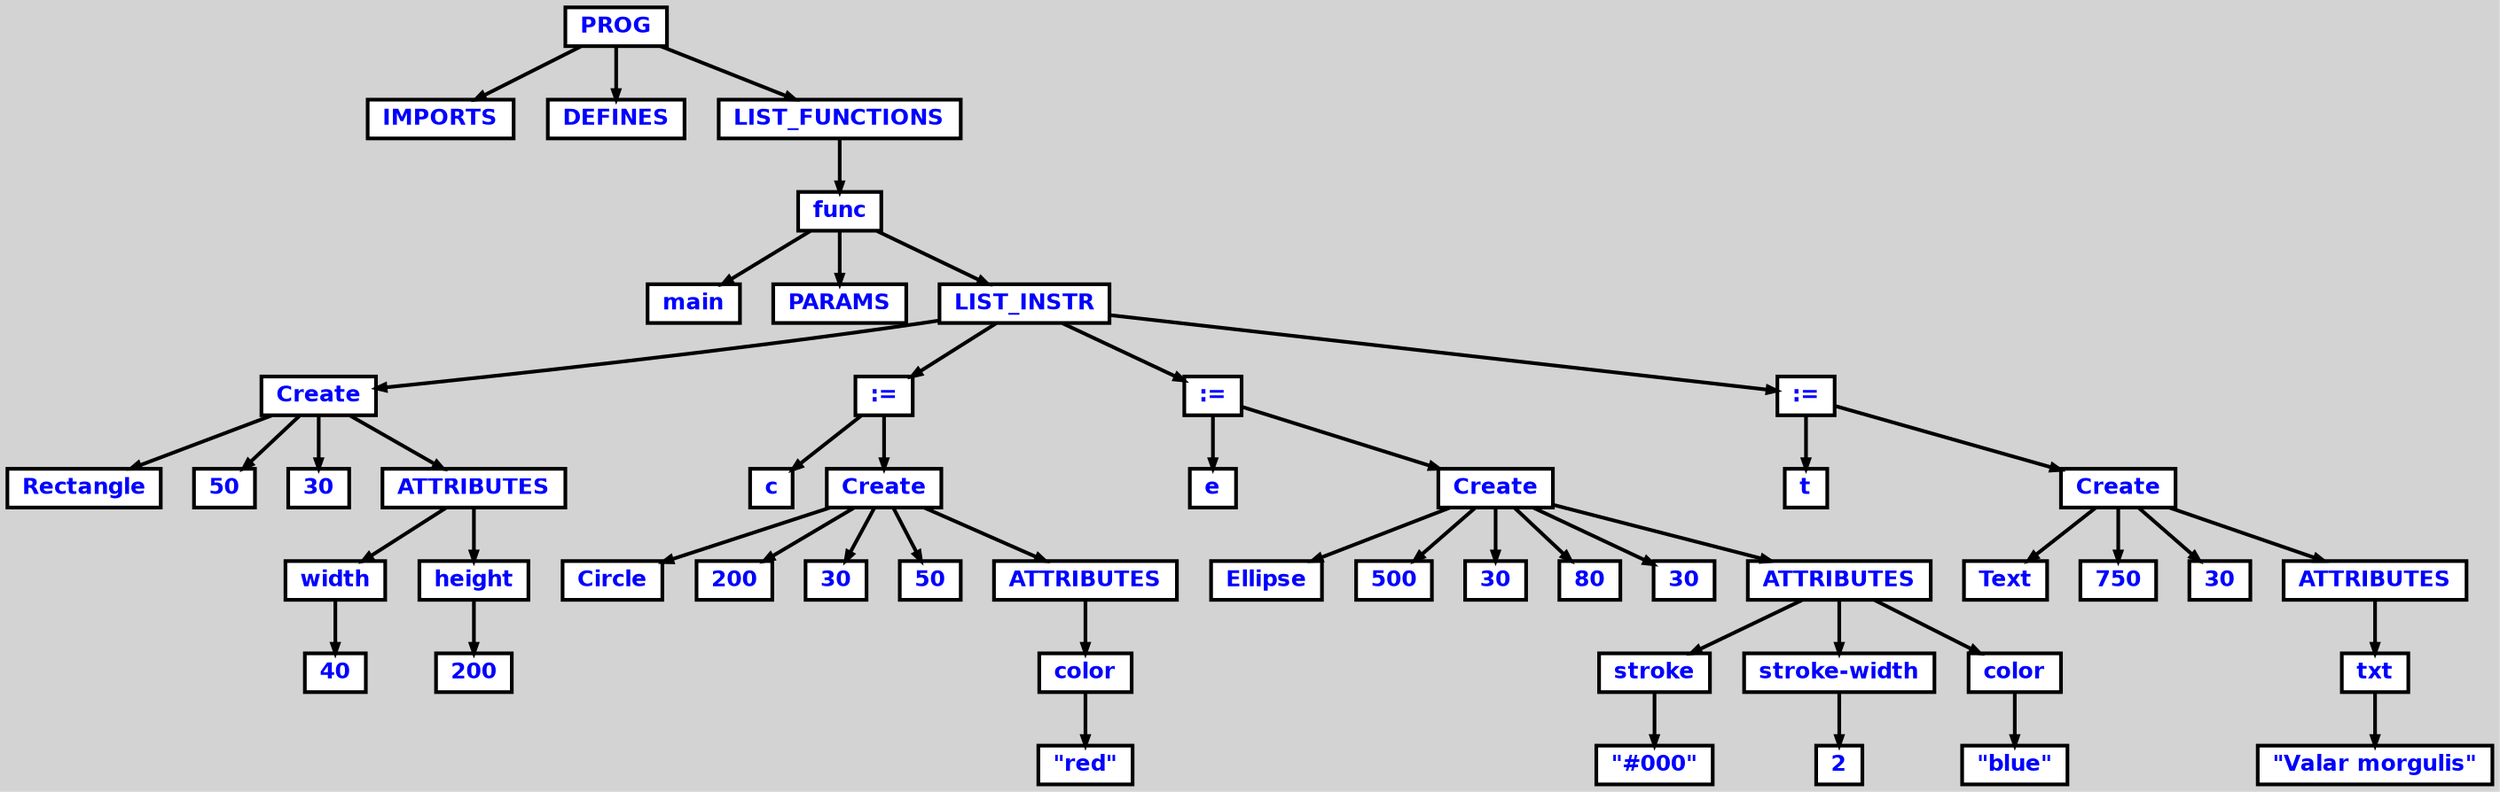 digraph {

	ordering=out;
	ranksep=.4;
	bgcolor="lightgrey"; node [shape=box, fixedsize=false, fontsize=12, fontname="Helvetica-bold", fontcolor="blue"
		width=.25, height=.25, color="black", fillcolor="white", style="filled, solid, bold"];
	edge [arrowsize=.5, color="black", style="bold"]

  n0 [label="PROG"];
  n1 [label="IMPORTS"];
  n2 [label="DEFINES"];
  n3 [label="LIST_FUNCTIONS"];
  n3 [label="LIST_FUNCTIONS"];
  n4 [label="func"];
  n4 [label="func"];
  n5 [label="main"];
  n6 [label="PARAMS"];
  n7 [label="LIST_INSTR"];
  n7 [label="LIST_INSTR"];
  n8 [label="Create"];
  n8 [label="Create"];
  n9 [label="Rectangle"];
  n10 [label="50"];
  n11 [label="30"];
  n12 [label="ATTRIBUTES"];
  n12 [label="ATTRIBUTES"];
  n13 [label="width"];
  n13 [label="width"];
  n14 [label="40"];
  n15 [label="height"];
  n15 [label="height"];
  n16 [label="200"];
  n17 [label=":="];
  n17 [label=":="];
  n18 [label="c"];
  n19 [label="Create"];
  n19 [label="Create"];
  n20 [label="Circle"];
  n21 [label="200"];
  n22 [label="30"];
  n23 [label="50"];
  n24 [label="ATTRIBUTES"];
  n24 [label="ATTRIBUTES"];
  n25 [label="color"];
  n25 [label="color"];
  n26 [label="\"red\""];
  n27 [label=":="];
  n27 [label=":="];
  n28 [label="e"];
  n29 [label="Create"];
  n29 [label="Create"];
  n30 [label="Ellipse"];
  n31 [label="500"];
  n32 [label="30"];
  n33 [label="80"];
  n34 [label="30"];
  n35 [label="ATTRIBUTES"];
  n35 [label="ATTRIBUTES"];
  n36 [label="stroke"];
  n36 [label="stroke"];
  n37 [label="\"#000\""];
  n38 [label="stroke-width"];
  n38 [label="stroke-width"];
  n39 [label="2"];
  n40 [label="color"];
  n40 [label="color"];
  n41 [label="\"blue\""];
  n42 [label=":="];
  n42 [label=":="];
  n43 [label="t"];
  n44 [label="Create"];
  n44 [label="Create"];
  n45 [label="Text"];
  n46 [label="750"];
  n47 [label="30"];
  n48 [label="ATTRIBUTES"];
  n48 [label="ATTRIBUTES"];
  n49 [label="txt"];
  n49 [label="txt"];
  n50 [label="\"Valar morgulis\""];

  n0 -> n1 // "PROG" -> "IMPORTS"
  n0 -> n2 // "PROG" -> "DEFINES"
  n0 -> n3 // "PROG" -> "LIST_FUNCTIONS"
  n3 -> n4 // "LIST_FUNCTIONS" -> "func"
  n4 -> n5 // "func" -> "main"
  n4 -> n6 // "func" -> "PARAMS"
  n4 -> n7 // "func" -> "LIST_INSTR"
  n7 -> n8 // "LIST_INSTR" -> "Create"
  n8 -> n9 // "Create" -> "Rectangle"
  n8 -> n10 // "Create" -> "50"
  n8 -> n11 // "Create" -> "30"
  n8 -> n12 // "Create" -> "ATTRIBUTES"
  n12 -> n13 // "ATTRIBUTES" -> "width"
  n13 -> n14 // "width" -> "40"
  n12 -> n15 // "ATTRIBUTES" -> "height"
  n15 -> n16 // "height" -> "200"
  n7 -> n17 // "LIST_INSTR" -> ":="
  n17 -> n18 // ":=" -> "c"
  n17 -> n19 // ":=" -> "Create"
  n19 -> n20 // "Create" -> "Circle"
  n19 -> n21 // "Create" -> "200"
  n19 -> n22 // "Create" -> "30"
  n19 -> n23 // "Create" -> "50"
  n19 -> n24 // "Create" -> "ATTRIBUTES"
  n24 -> n25 // "ATTRIBUTES" -> "color"
  n25 -> n26 // "color" -> "\"red\""
  n7 -> n27 // "LIST_INSTR" -> ":="
  n27 -> n28 // ":=" -> "e"
  n27 -> n29 // ":=" -> "Create"
  n29 -> n30 // "Create" -> "Ellipse"
  n29 -> n31 // "Create" -> "500"
  n29 -> n32 // "Create" -> "30"
  n29 -> n33 // "Create" -> "80"
  n29 -> n34 // "Create" -> "30"
  n29 -> n35 // "Create" -> "ATTRIBUTES"
  n35 -> n36 // "ATTRIBUTES" -> "stroke"
  n36 -> n37 // "stroke" -> "\"#000\""
  n35 -> n38 // "ATTRIBUTES" -> "stroke-width"
  n38 -> n39 // "stroke-width" -> "2"
  n35 -> n40 // "ATTRIBUTES" -> "color"
  n40 -> n41 // "color" -> "\"blue\""
  n7 -> n42 // "LIST_INSTR" -> ":="
  n42 -> n43 // ":=" -> "t"
  n42 -> n44 // ":=" -> "Create"
  n44 -> n45 // "Create" -> "Text"
  n44 -> n46 // "Create" -> "750"
  n44 -> n47 // "Create" -> "30"
  n44 -> n48 // "Create" -> "ATTRIBUTES"
  n48 -> n49 // "ATTRIBUTES" -> "txt"
  n49 -> n50 // "txt" -> "\"Valar morgulis\""

}
